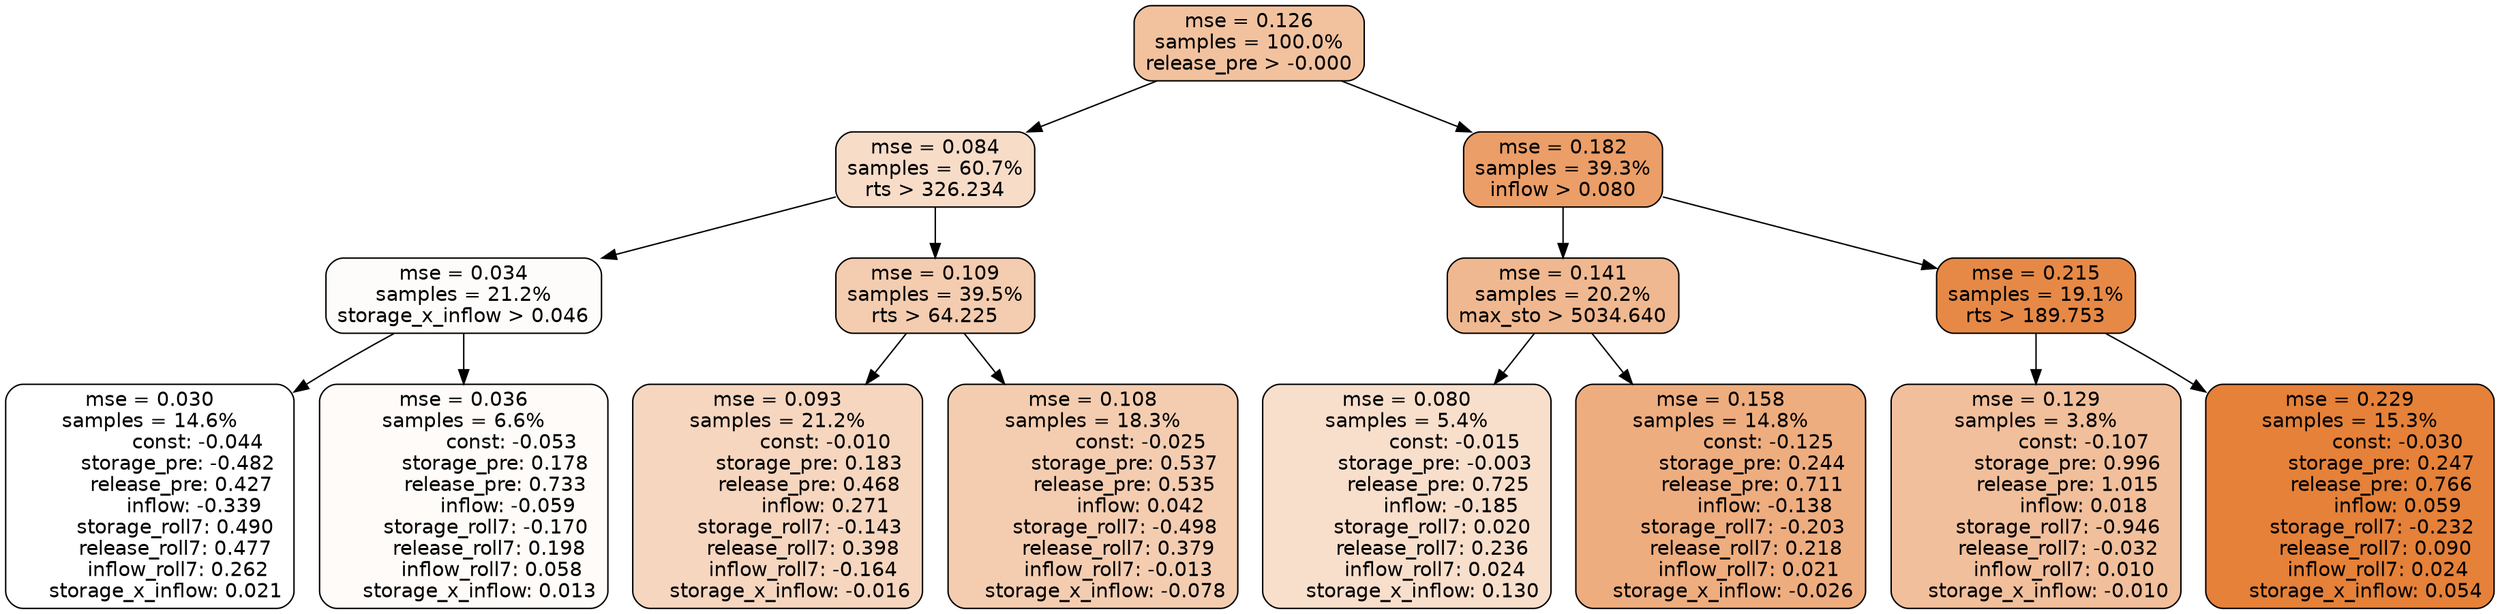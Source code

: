 digraph tree {
node [shape=rectangle, style="filled, rounded", color="black", fontname=helvetica] ;
edge [fontname=helvetica] ;
	"0" [label="mse = 0.126
samples = 100.0%
release_pre > -0.000", fillcolor="#f2c29f"]
	"1" [label="mse = 0.084
samples = 60.7%
rts > 326.234", fillcolor="#f7dcc8"]
	"8" [label="mse = 0.182
samples = 39.3%
inflow > 0.080", fillcolor="#eb9e67"]
	"5" [label="mse = 0.034
samples = 21.2%
storage_x_inflow > 0.046", fillcolor="#fefcfa"]
	"2" [label="mse = 0.109
samples = 39.5%
rts > 64.225", fillcolor="#f4ccb0"]
	"9" [label="mse = 0.141
samples = 20.2%
max_sto > 5034.640", fillcolor="#f0b890"]
	"12" [label="mse = 0.215
samples = 19.1%
rts > 189.753", fillcolor="#e68946"]
	"6" [label="mse = 0.030
samples = 14.6%
               const: -0.044
         storage_pre: -0.482
          release_pre: 0.427
              inflow: -0.339
        storage_roll7: 0.490
        release_roll7: 0.477
         inflow_roll7: 0.262
     storage_x_inflow: 0.021", fillcolor="#ffffff"]
	"7" [label="mse = 0.036
samples = 6.6%
               const: -0.053
          storage_pre: 0.178
          release_pre: 0.733
              inflow: -0.059
       storage_roll7: -0.170
        release_roll7: 0.198
         inflow_roll7: 0.058
     storage_x_inflow: 0.013", fillcolor="#fefbf8"]
	"3" [label="mse = 0.093
samples = 21.2%
               const: -0.010
          storage_pre: 0.183
          release_pre: 0.468
               inflow: 0.271
       storage_roll7: -0.143
        release_roll7: 0.398
        inflow_roll7: -0.164
    storage_x_inflow: -0.016", fillcolor="#f6d6bf"]
	"4" [label="mse = 0.108
samples = 18.3%
               const: -0.025
          storage_pre: 0.537
          release_pre: 0.535
               inflow: 0.042
       storage_roll7: -0.498
        release_roll7: 0.379
        inflow_roll7: -0.013
    storage_x_inflow: -0.078", fillcolor="#f4cdb1"]
	"11" [label="mse = 0.080
samples = 5.4%
               const: -0.015
         storage_pre: -0.003
          release_pre: 0.725
              inflow: -0.185
        storage_roll7: 0.020
        release_roll7: 0.236
         inflow_roll7: 0.024
     storage_x_inflow: 0.130", fillcolor="#f8dfcc"]
	"10" [label="mse = 0.158
samples = 14.8%
               const: -0.125
          storage_pre: 0.244
          release_pre: 0.711
              inflow: -0.138
       storage_roll7: -0.203
        release_roll7: 0.218
         inflow_roll7: 0.021
    storage_x_inflow: -0.026", fillcolor="#eead7f"]
	"14" [label="mse = 0.129
samples = 3.8%
               const: -0.107
          storage_pre: 0.996
          release_pre: 1.015
               inflow: 0.018
       storage_roll7: -0.946
       release_roll7: -0.032
         inflow_roll7: 0.010
    storage_x_inflow: -0.010", fillcolor="#f1bf9b"]
	"13" [label="mse = 0.229
samples = 15.3%
               const: -0.030
          storage_pre: 0.247
          release_pre: 0.766
               inflow: 0.059
       storage_roll7: -0.232
        release_roll7: 0.090
         inflow_roll7: 0.024
     storage_x_inflow: 0.054", fillcolor="#e58139"]

	"0" -> "1"
	"0" -> "8"
	"1" -> "2"
	"1" -> "5"
	"8" -> "9"
	"8" -> "12"
	"5" -> "6"
	"5" -> "7"
	"2" -> "3"
	"2" -> "4"
	"9" -> "10"
	"9" -> "11"
	"12" -> "13"
	"12" -> "14"
}